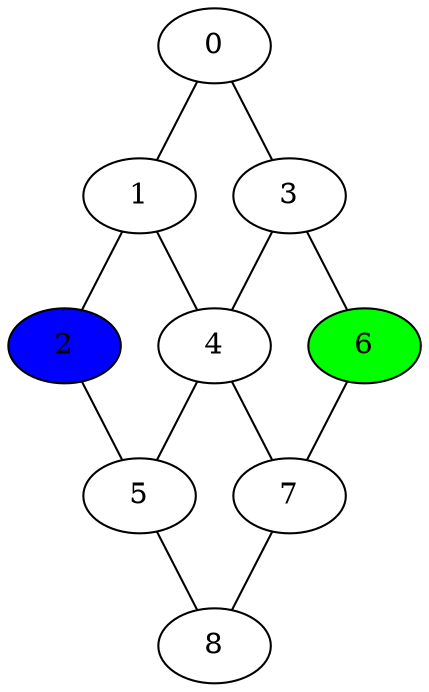 graph G {
0 -- 1
0 -- 3
1 -- 2
1 -- 4
2 -- 5
3 -- 4
3 -- 6
4 -- 5
4 -- 7
5 -- 8
6 -- 7
7 -- 8
6 [fillcolor=green, style=filled]
2 [fillcolor=blue, style=filled]
}